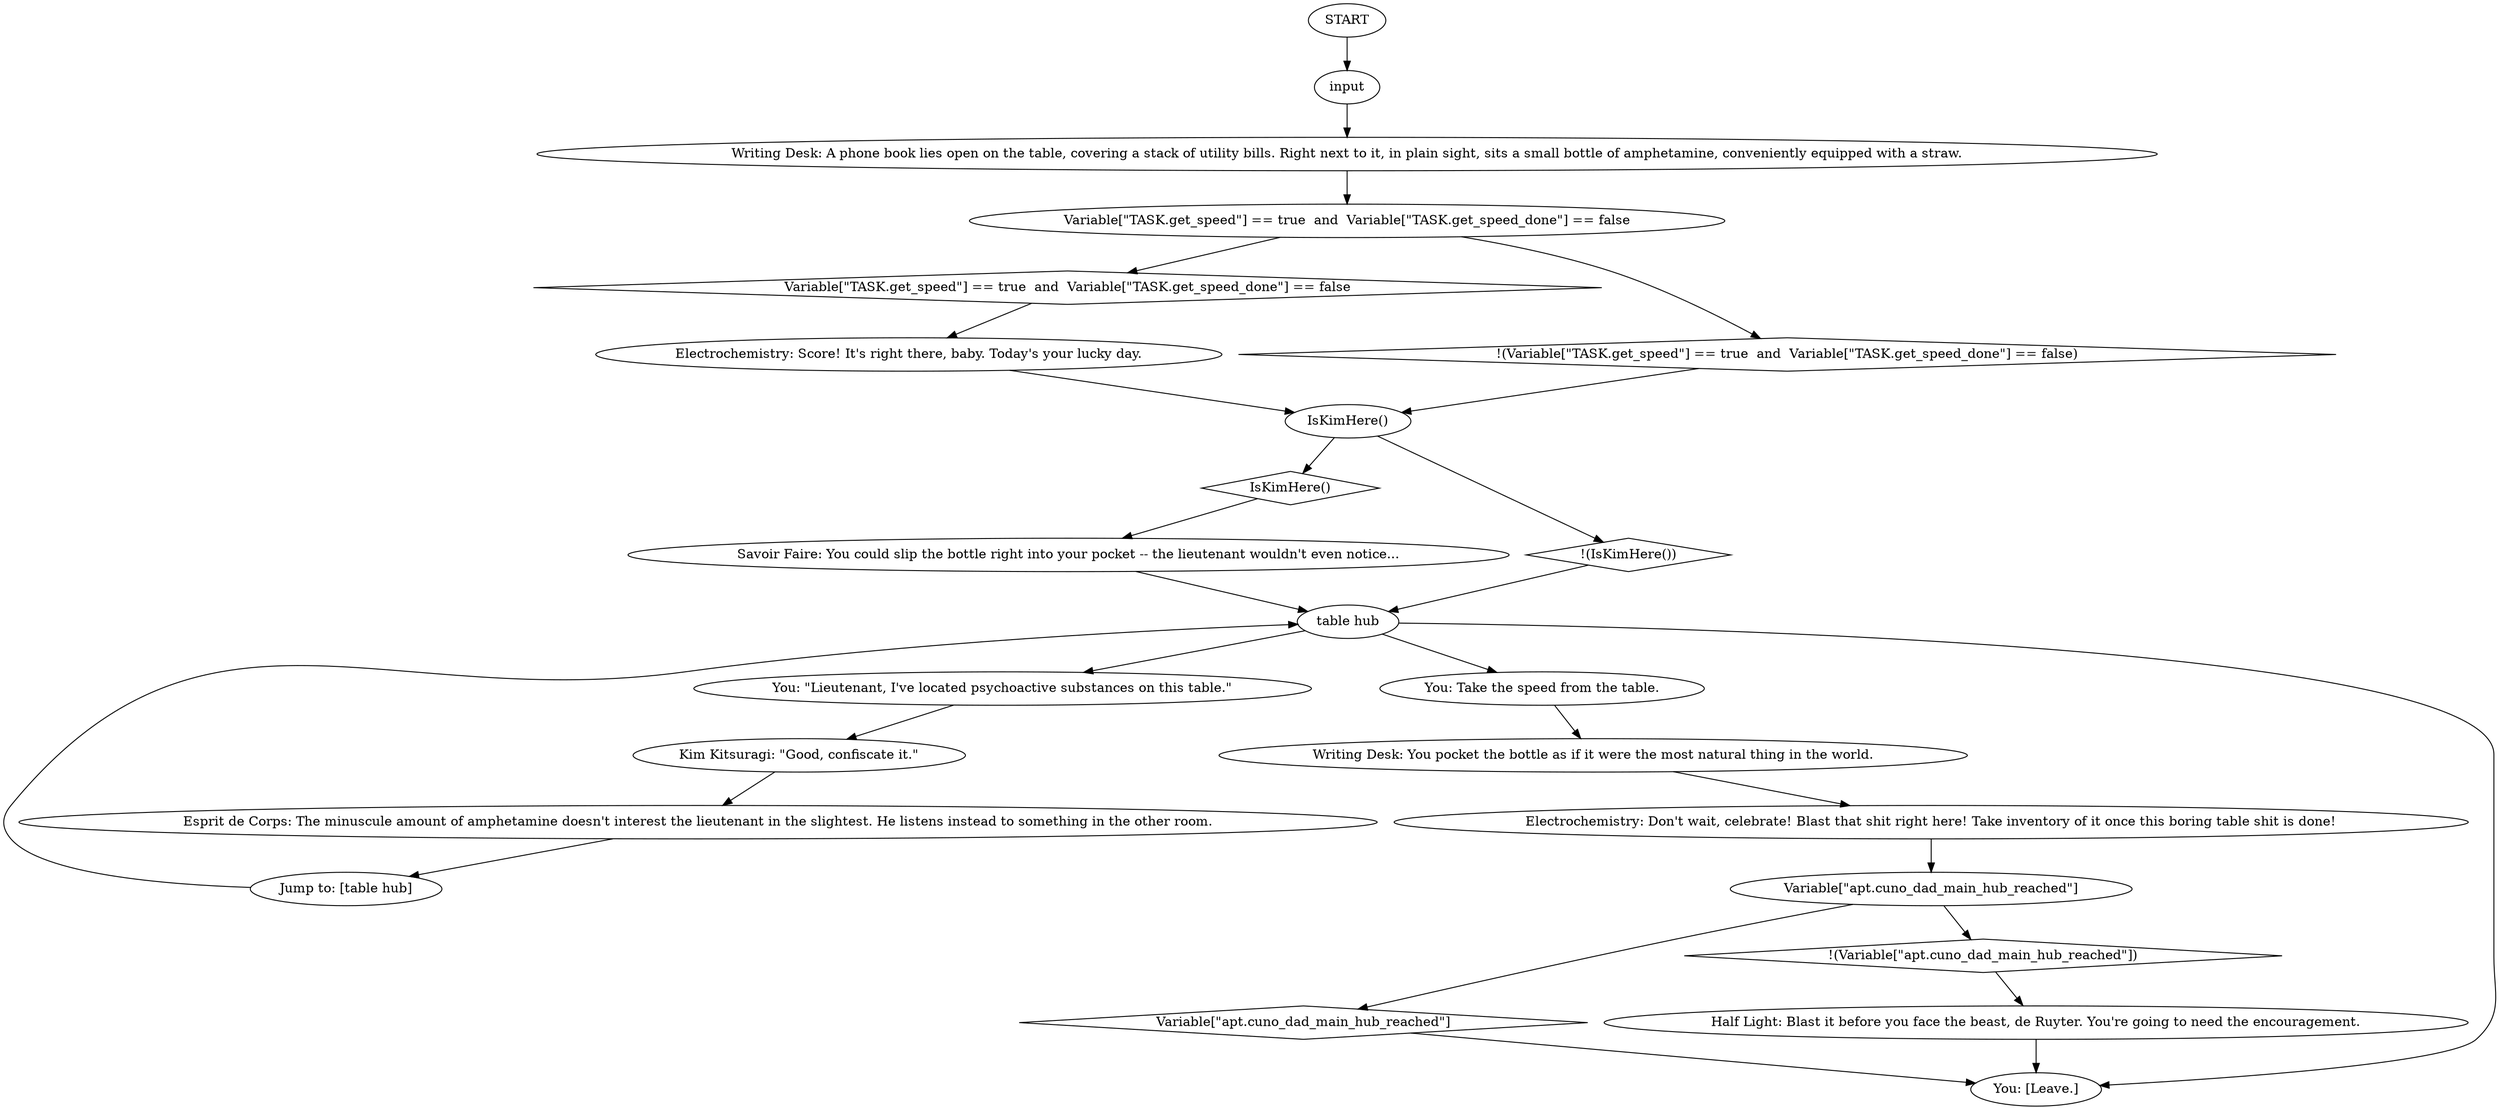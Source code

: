 # APT / WRITING DESK IN CUNO'S APT
# 2 bottles of speed on the table, in plain sight. A straw in the bottle. Low-quality trucker speed. Drugs have charges, this is a low-charge one. 0 bonus to your electrochem base-count of how many times you can use the drug.
#
#FIND THE SPEED finishes when you click on the table. While you're taking that shit, Kim is already checking the other room. Kitsuragi love goes down if you take the drugs.
#
#Table diag despaws after you've taken the drugs.
#
#Habit-initiation dialogue. Electrochem tells you blast one already in this dialogue. Ask Argo (abt cigarette initiation dial). It should also teach you to put it in your hold slot. 
#
#Global afterthought, electrochem pops up
# ==================================================
digraph G {
	  0 [label="START"];
	  1 [label="input"];
	  2 [label="Jump to: [table hub]"];
	  3 [label="You: \"Lieutenant, I've located psychoactive substances on this table.\""];
	  5 [label="Kim Kitsuragi: \"Good, confiscate it.\""];
	  6 [label="Writing Desk: A phone book lies open on the table, covering a stack of utility bills. Right next to it, in plain sight, sits a small bottle of amphetamine, conveniently equipped with a straw."];
	  7 [label="Electrochemistry: Don't wait, celebrate! Blast that shit right here! Take inventory of it once this boring table shit is done!"];
	  8 [label="Esprit de Corps: The minuscule amount of amphetamine doesn't interest the lieutenant in the slightest. He listens instead to something in the other room."];
	  9 [label="Electrochemistry: Score! It's right there, baby. Today's your lucky day."];
	  10 [label="You: Take the speed from the table."];
	  11 [label="Variable[\"TASK.get_speed\"] == true  and  Variable[\"TASK.get_speed_done\"] == false"];
	  12 [label="Variable[\"TASK.get_speed\"] == true  and  Variable[\"TASK.get_speed_done\"] == false", shape=diamond];
	  13 [label="!(Variable[\"TASK.get_speed\"] == true  and  Variable[\"TASK.get_speed_done\"] == false)", shape=diamond];
	  14 [label="table hub"];
	  15 [label="IsKimHere()"];
	  16 [label="IsKimHere()", shape=diamond];
	  17 [label="!(IsKimHere())", shape=diamond];
	  18 [label="You: [Leave.]"];
	  19 [label="Savoir Faire: You could slip the bottle right into your pocket -- the lieutenant wouldn't even notice..."];
	  20 [label="Half Light: Blast it before you face the beast, de Ruyter. You're going to need the encouragement."];
	  21 [label="Writing Desk: You pocket the bottle as if it were the most natural thing in the world."];
	  22 [label="Variable[\"apt.cuno_dad_main_hub_reached\"]"];
	  23 [label="Variable[\"apt.cuno_dad_main_hub_reached\"]", shape=diamond];
	  24 [label="!(Variable[\"apt.cuno_dad_main_hub_reached\"])", shape=diamond];
	  0 -> 1
	  1 -> 6
	  2 -> 14
	  3 -> 5
	  5 -> 8
	  6 -> 11
	  7 -> 22
	  8 -> 2
	  9 -> 15
	  10 -> 21
	  11 -> 12
	  11 -> 13
	  12 -> 9
	  13 -> 15
	  14 -> 18
	  14 -> 10
	  14 -> 3
	  15 -> 16
	  15 -> 17
	  16 -> 19
	  17 -> 14
	  19 -> 14
	  20 -> 18
	  21 -> 7
	  22 -> 24
	  22 -> 23
	  23 -> 18
	  24 -> 20
}

